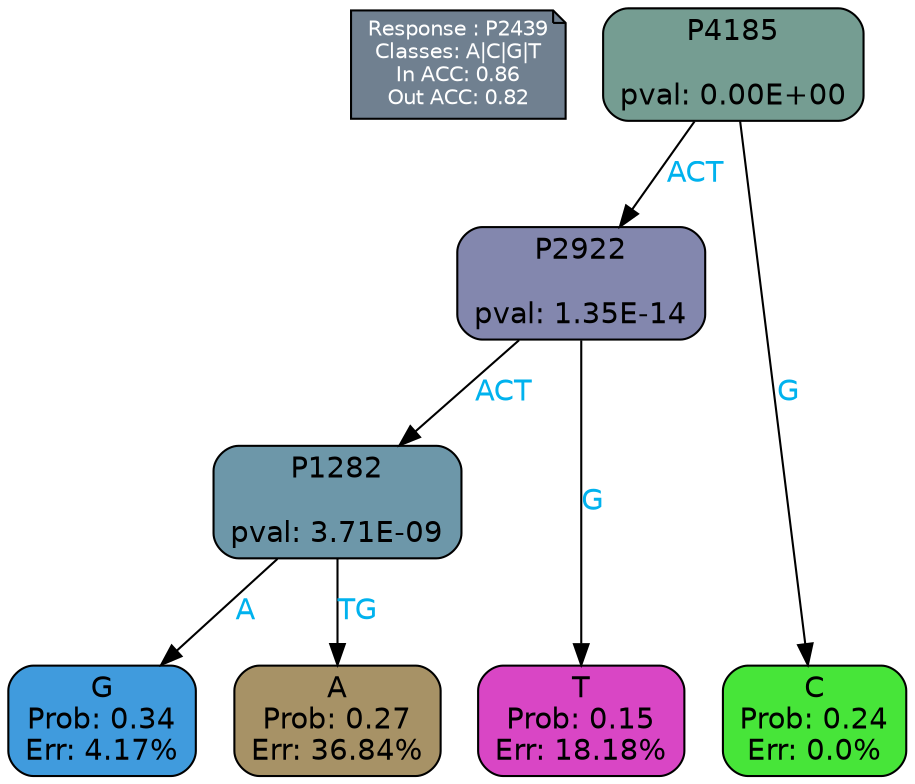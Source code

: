 digraph Tree {
node [shape=box, style="filled, rounded", color="black", fontname=helvetica] ;
graph [ranksep=equally, splines=polylines, bgcolor=transparent, dpi=600] ;
edge [fontname=helvetica] ;
LEGEND [label="Response : P2439
Classes: A|C|G|T
In ACC: 0.86
Out ACC: 0.82
",shape=note,align=left,style=filled,fillcolor="slategray",fontcolor="white",fontsize=10];1 [label="P4185

pval: 0.00E+00", fillcolor="#759d92"] ;
2 [label="P2922

pval: 1.35E-14", fillcolor="#8387ae"] ;
3 [label="P1282

pval: 3.71E-09", fillcolor="#6d97a9"] ;
4 [label="G
Prob: 0.34
Err: 4.17%", fillcolor="#409bdd"] ;
5 [label="A
Prob: 0.27
Err: 36.84%", fillcolor="#a79266"] ;
6 [label="T
Prob: 0.15
Err: 18.18%", fillcolor="#d946c5"] ;
7 [label="C
Prob: 0.24
Err: 0.0%", fillcolor="#47e539"] ;
1 -> 2 [label="ACT",fontcolor=deepskyblue2] ;
1 -> 7 [label="G",fontcolor=deepskyblue2] ;
2 -> 3 [label="ACT",fontcolor=deepskyblue2] ;
2 -> 6 [label="G",fontcolor=deepskyblue2] ;
3 -> 4 [label="A",fontcolor=deepskyblue2] ;
3 -> 5 [label="TG",fontcolor=deepskyblue2] ;
{rank = same; 4;5;6;7;}{rank = same; LEGEND;1;}}